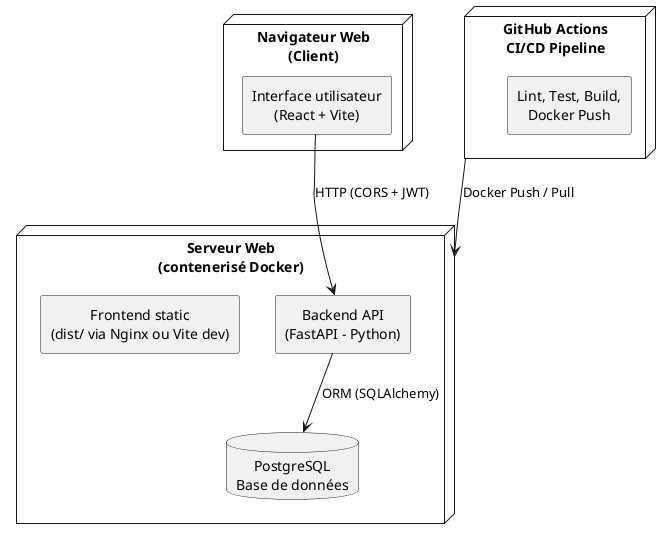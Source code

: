 @startuml deployment-pos

!define RECTANGLE class
skinparam componentStyle rectangle
skinparam defaultTextAlignment center

' Clients
node "Navigateur Web\n(Client)" {
  component "Interface utilisateur\n(React + Vite)"
}

' CI/CD Runner
node "GitHub Actions\nCI/CD Pipeline" {
  component "Lint, Test, Build,\nDocker Push"
}

' Serveur applicatif
node "Serveur Web\n(contenerisé Docker)" {
  component "Backend API\n(FastAPI - Python)"
  database "PostgreSQL\nBase de données" as DB
  component "Frontend static\n(dist/ via Nginx ou Vite dev)"
}

' Flux
"Interface utilisateur\n(React + Vite)" --> "Backend API\n(FastAPI - Python)" : HTTP (CORS + JWT)
"Backend API\n(FastAPI - Python)" --> DB : ORM (SQLAlchemy)
"GitHub Actions\nCI/CD Pipeline" --> "Serveur Web\n(contenerisé Docker)" : Docker Push / Pull

@enduml

